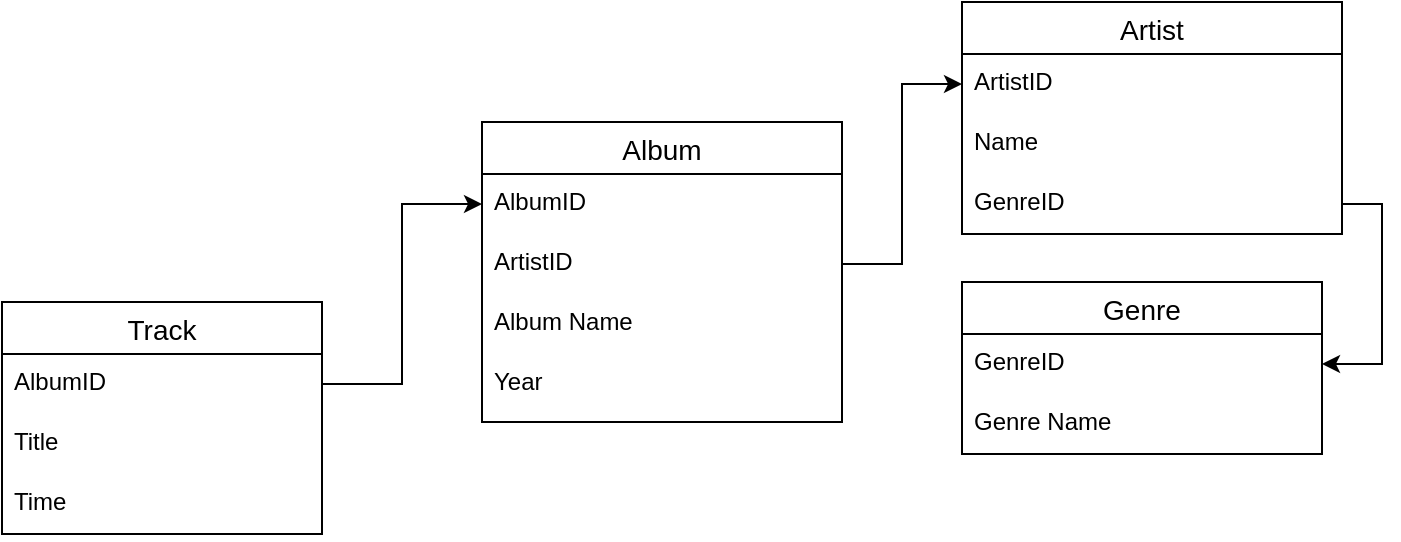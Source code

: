 <mxfile version="14.5.6" type="github">
  <diagram id="XmBHnw1xv5ObupaV6Jwz" name="Page-1">
    <mxGraphModel dx="786" dy="562" grid="1" gridSize="10" guides="1" tooltips="1" connect="1" arrows="1" fold="1" page="1" pageScale="1" pageWidth="827" pageHeight="1169" math="0" shadow="0">
      <root>
        <mxCell id="0" />
        <mxCell id="1" parent="0" />
        <mxCell id="DFbfK7MqsLUjLRTy2NEp-1" value="Track" style="swimlane;fontStyle=0;childLayout=stackLayout;horizontal=1;startSize=26;horizontalStack=0;resizeParent=1;resizeParentMax=0;resizeLast=0;collapsible=1;marginBottom=0;align=center;fontSize=14;" parent="1" vertex="1">
          <mxGeometry x="80" y="240" width="160" height="116" as="geometry" />
        </mxCell>
        <mxCell id="DFbfK7MqsLUjLRTy2NEp-2" value="AlbumID" style="text;strokeColor=none;fillColor=none;spacingLeft=4;spacingRight=4;overflow=hidden;rotatable=0;points=[[0,0.5],[1,0.5]];portConstraint=eastwest;fontSize=12;" parent="DFbfK7MqsLUjLRTy2NEp-1" vertex="1">
          <mxGeometry y="26" width="160" height="30" as="geometry" />
        </mxCell>
        <mxCell id="DFbfK7MqsLUjLRTy2NEp-3" value="Title" style="text;strokeColor=none;fillColor=none;spacingLeft=4;spacingRight=4;overflow=hidden;rotatable=0;points=[[0,0.5],[1,0.5]];portConstraint=eastwest;fontSize=12;" parent="DFbfK7MqsLUjLRTy2NEp-1" vertex="1">
          <mxGeometry y="56" width="160" height="30" as="geometry" />
        </mxCell>
        <mxCell id="DFbfK7MqsLUjLRTy2NEp-4" value="Time" style="text;strokeColor=none;fillColor=none;spacingLeft=4;spacingRight=4;overflow=hidden;rotatable=0;points=[[0,0.5],[1,0.5]];portConstraint=eastwest;fontSize=12;" parent="DFbfK7MqsLUjLRTy2NEp-1" vertex="1">
          <mxGeometry y="86" width="160" height="30" as="geometry" />
        </mxCell>
        <mxCell id="DFbfK7MqsLUjLRTy2NEp-5" value="Artist" style="swimlane;fontStyle=0;childLayout=stackLayout;horizontal=1;startSize=26;horizontalStack=0;resizeParent=1;resizeParentMax=0;resizeLast=0;collapsible=1;marginBottom=0;align=center;fontSize=14;" parent="1" vertex="1">
          <mxGeometry x="560" y="90" width="190" height="116" as="geometry" />
        </mxCell>
        <mxCell id="DFbfK7MqsLUjLRTy2NEp-6" value="ArtistID" style="text;strokeColor=none;fillColor=none;spacingLeft=4;spacingRight=4;overflow=hidden;rotatable=0;points=[[0,0.5],[1,0.5]];portConstraint=eastwest;fontSize=12;" parent="DFbfK7MqsLUjLRTy2NEp-5" vertex="1">
          <mxGeometry y="26" width="190" height="30" as="geometry" />
        </mxCell>
        <mxCell id="DFbfK7MqsLUjLRTy2NEp-7" value="Name" style="text;strokeColor=none;fillColor=none;spacingLeft=4;spacingRight=4;overflow=hidden;rotatable=0;points=[[0,0.5],[1,0.5]];portConstraint=eastwest;fontSize=12;" parent="DFbfK7MqsLUjLRTy2NEp-5" vertex="1">
          <mxGeometry y="56" width="190" height="30" as="geometry" />
        </mxCell>
        <mxCell id="DFbfK7MqsLUjLRTy2NEp-8" value="GenreID" style="text;strokeColor=none;fillColor=none;spacingLeft=4;spacingRight=4;overflow=hidden;rotatable=0;points=[[0,0.5],[1,0.5]];portConstraint=eastwest;fontSize=12;" parent="DFbfK7MqsLUjLRTy2NEp-5" vertex="1">
          <mxGeometry y="86" width="190" height="30" as="geometry" />
        </mxCell>
        <mxCell id="DFbfK7MqsLUjLRTy2NEp-9" value="Album" style="swimlane;fontStyle=0;childLayout=stackLayout;horizontal=1;startSize=26;horizontalStack=0;resizeParent=1;resizeParentMax=0;resizeLast=0;collapsible=1;marginBottom=0;align=center;fontSize=14;" parent="1" vertex="1">
          <mxGeometry x="320" y="150" width="180" height="150" as="geometry" />
        </mxCell>
        <mxCell id="DFbfK7MqsLUjLRTy2NEp-10" value="AlbumID" style="text;strokeColor=none;fillColor=none;spacingLeft=4;spacingRight=4;overflow=hidden;rotatable=0;points=[[0,0.5],[1,0.5]];portConstraint=eastwest;fontSize=12;" parent="DFbfK7MqsLUjLRTy2NEp-9" vertex="1">
          <mxGeometry y="26" width="180" height="30" as="geometry" />
        </mxCell>
        <mxCell id="DFbfK7MqsLUjLRTy2NEp-11" value="ArtistID" style="text;strokeColor=none;fillColor=none;spacingLeft=4;spacingRight=4;overflow=hidden;rotatable=0;points=[[0,0.5],[1,0.5]];portConstraint=eastwest;fontSize=12;" parent="DFbfK7MqsLUjLRTy2NEp-9" vertex="1">
          <mxGeometry y="56" width="180" height="30" as="geometry" />
        </mxCell>
        <mxCell id="DFbfK7MqsLUjLRTy2NEp-12" value="Album Name&#xa;" style="text;strokeColor=none;fillColor=none;spacingLeft=4;spacingRight=4;overflow=hidden;rotatable=0;points=[[0,0.5],[1,0.5]];portConstraint=eastwest;fontSize=12;" parent="DFbfK7MqsLUjLRTy2NEp-9" vertex="1">
          <mxGeometry y="86" width="180" height="64" as="geometry" />
        </mxCell>
        <mxCell id="DFbfK7MqsLUjLRTy2NEp-31" value="Genre" style="swimlane;fontStyle=0;childLayout=stackLayout;horizontal=1;startSize=26;horizontalStack=0;resizeParent=1;resizeParentMax=0;resizeLast=0;collapsible=1;marginBottom=0;align=center;fontSize=14;" parent="1" vertex="1">
          <mxGeometry x="560" y="230" width="180" height="86" as="geometry" />
        </mxCell>
        <mxCell id="DFbfK7MqsLUjLRTy2NEp-32" value="GenreID" style="text;strokeColor=none;fillColor=none;spacingLeft=4;spacingRight=4;overflow=hidden;rotatable=0;points=[[0,0.5],[1,0.5]];portConstraint=eastwest;fontSize=12;" parent="DFbfK7MqsLUjLRTy2NEp-31" vertex="1">
          <mxGeometry y="26" width="180" height="30" as="geometry" />
        </mxCell>
        <mxCell id="DFbfK7MqsLUjLRTy2NEp-33" value="Genre Name" style="text;strokeColor=none;fillColor=none;spacingLeft=4;spacingRight=4;overflow=hidden;rotatable=0;points=[[0,0.5],[1,0.5]];portConstraint=eastwest;fontSize=12;" parent="DFbfK7MqsLUjLRTy2NEp-31" vertex="1">
          <mxGeometry y="56" width="180" height="30" as="geometry" />
        </mxCell>
        <mxCell id="DFbfK7MqsLUjLRTy2NEp-38" style="edgeStyle=orthogonalEdgeStyle;rounded=0;orthogonalLoop=1;jettySize=auto;html=1;exitX=1;exitY=0.5;exitDx=0;exitDy=0;entryX=0;entryY=0.5;entryDx=0;entryDy=0;" parent="1" source="DFbfK7MqsLUjLRTy2NEp-2" target="DFbfK7MqsLUjLRTy2NEp-10" edge="1">
          <mxGeometry relative="1" as="geometry" />
        </mxCell>
        <mxCell id="DFbfK7MqsLUjLRTy2NEp-49" value="Year" style="text;strokeColor=none;fillColor=none;spacingLeft=4;spacingRight=4;overflow=hidden;rotatable=0;points=[[0,0.5],[1,0.5]];portConstraint=eastwest;fontSize=12;" parent="1" vertex="1">
          <mxGeometry x="320" y="266" width="160" height="30" as="geometry" />
        </mxCell>
        <mxCell id="DFbfK7MqsLUjLRTy2NEp-50" style="edgeStyle=orthogonalEdgeStyle;rounded=0;orthogonalLoop=1;jettySize=auto;html=1;exitX=1;exitY=0.5;exitDx=0;exitDy=0;entryX=0;entryY=0.5;entryDx=0;entryDy=0;" parent="1" source="DFbfK7MqsLUjLRTy2NEp-11" target="DFbfK7MqsLUjLRTy2NEp-6" edge="1">
          <mxGeometry relative="1" as="geometry" />
        </mxCell>
        <mxCell id="DFbfK7MqsLUjLRTy2NEp-51" style="edgeStyle=orthogonalEdgeStyle;rounded=0;orthogonalLoop=1;jettySize=auto;html=1;exitX=1;exitY=0.5;exitDx=0;exitDy=0;entryX=1;entryY=0.5;entryDx=0;entryDy=0;" parent="1" source="DFbfK7MqsLUjLRTy2NEp-8" target="DFbfK7MqsLUjLRTy2NEp-32" edge="1">
          <mxGeometry relative="1" as="geometry" />
        </mxCell>
      </root>
    </mxGraphModel>
  </diagram>
</mxfile>
